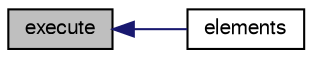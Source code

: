 digraph "execute"
{
  bgcolor="transparent";
  edge [fontname="FreeSans",fontsize="10",labelfontname="FreeSans",labelfontsize="10"];
  node [fontname="FreeSans",fontsize="10",shape=record];
  rankdir="LR";
  Node835 [label="execute",height=0.2,width=0.4,color="black", fillcolor="grey75", style="filled", fontcolor="black"];
  Node835 -> Node836 [dir="back",color="midnightblue",fontsize="10",style="solid",fontname="FreeSans"];
  Node836 [label="elements",height=0.2,width=0.4,color="black",URL="$a29266.html#a650b82a277c0276117f61b93520a46c9",tooltip="Cells to be probed (obtained from the locations) "];
}
